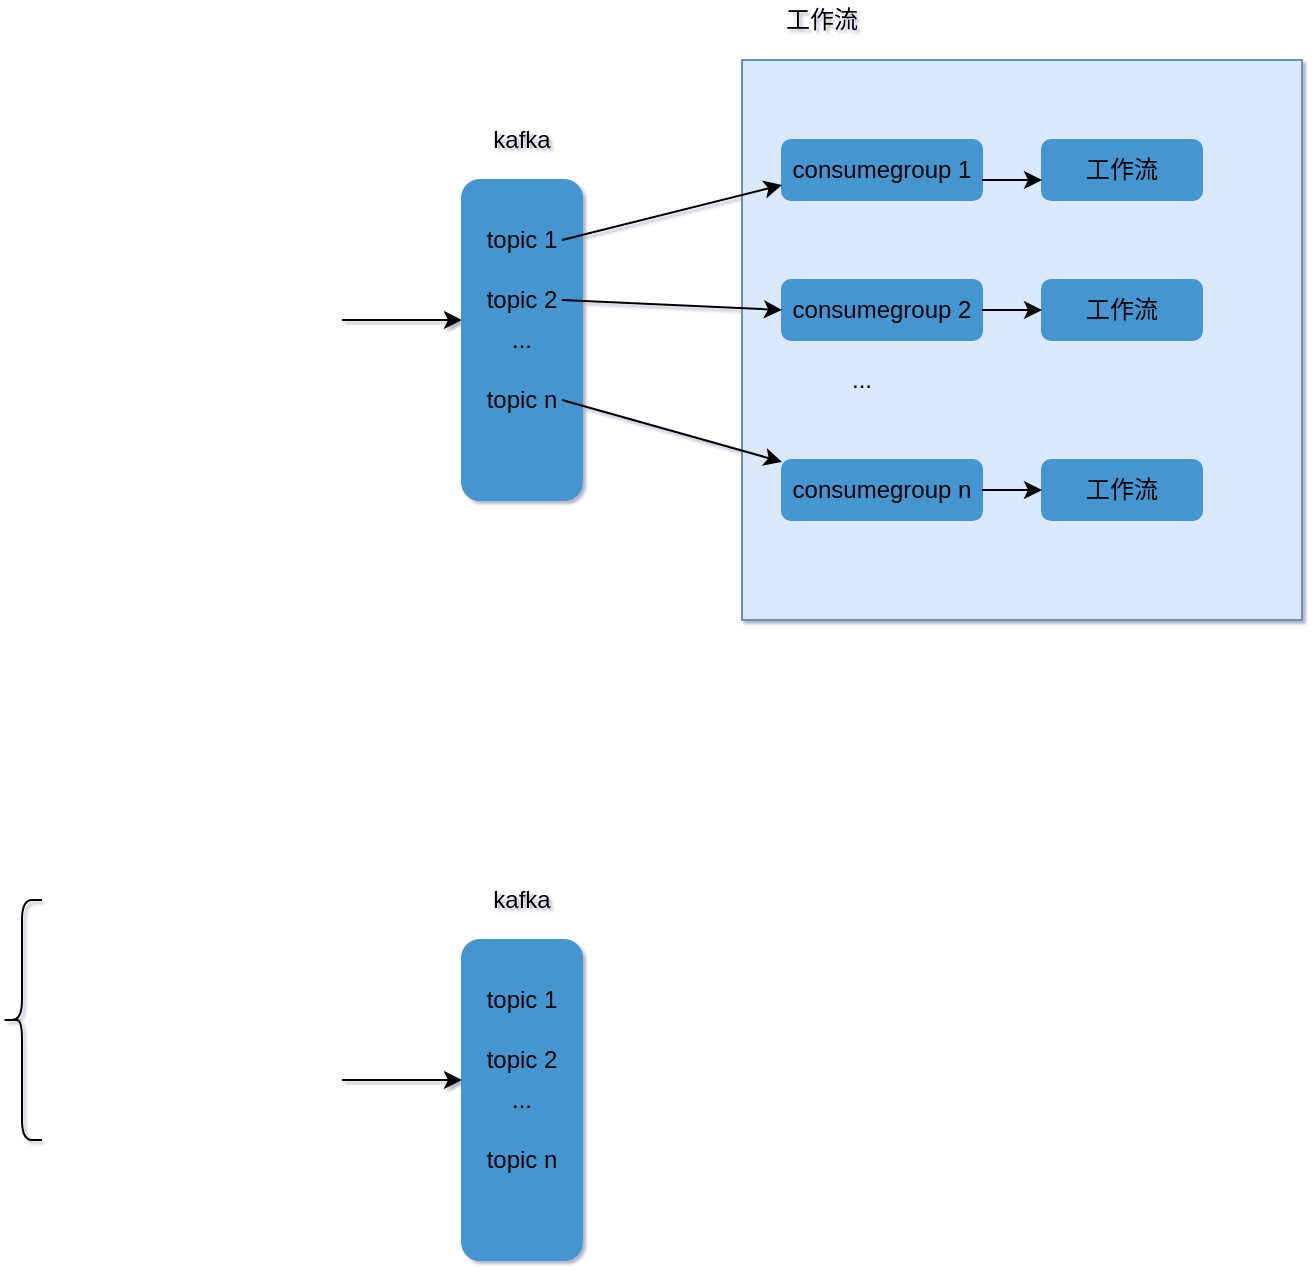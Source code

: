 <mxfile version="15.2.9" type="github">
  <diagram id="vLU0rWEBy6xxVMW2xJFH" name="Page-1">
    <mxGraphModel dx="2013" dy="707" grid="1" gridSize="10" guides="0" tooltips="1" connect="1" arrows="1" fold="1" page="1" pageScale="1" pageWidth="827" pageHeight="1169" background="#ffffff" math="0" shadow="1">
      <root>
        <mxCell id="0" />
        <mxCell id="1" parent="0" />
        <mxCell id="Qc7Q6d7yQ2ZTlaixi_YU-3" value="" style="endArrow=classic;html=1;" edge="1" parent="1">
          <mxGeometry width="50" height="50" relative="1" as="geometry">
            <mxPoint x="40" y="320" as="sourcePoint" />
            <mxPoint x="100" y="320" as="targetPoint" />
          </mxGeometry>
        </mxCell>
        <mxCell id="Qc7Q6d7yQ2ZTlaixi_YU-7" value="" style="shape=curlyBracket;whiteSpace=wrap;html=1;rounded=1;gradientColor=#99004D;" vertex="1" parent="1">
          <mxGeometry x="-130" y="610" width="20" height="120" as="geometry" />
        </mxCell>
        <mxCell id="Qc7Q6d7yQ2ZTlaixi_YU-9" value="" style="group" vertex="1" connectable="0" parent="1">
          <mxGeometry x="100" y="220" width="60" height="190" as="geometry" />
        </mxCell>
        <mxCell id="Qc7Q6d7yQ2ZTlaixi_YU-15" value="" style="group" vertex="1" connectable="0" parent="Qc7Q6d7yQ2ZTlaixi_YU-9">
          <mxGeometry width="60" height="190" as="geometry" />
        </mxCell>
        <mxCell id="Qc7Q6d7yQ2ZTlaixi_YU-21" value="&amp;nbsp;..." style="text;html=1;strokeColor=none;fillColor=none;align=center;verticalAlign=middle;whiteSpace=wrap;rounded=0;" vertex="1" parent="Qc7Q6d7yQ2ZTlaixi_YU-15">
          <mxGeometry x="10" y="100" width="40" height="20" as="geometry" />
        </mxCell>
        <mxCell id="Qc7Q6d7yQ2ZTlaixi_YU-24" value="" style="group" vertex="1" connectable="0" parent="Qc7Q6d7yQ2ZTlaixi_YU-15">
          <mxGeometry width="60" height="190" as="geometry" />
        </mxCell>
        <mxCell id="Qc7Q6d7yQ2ZTlaixi_YU-27" value="" style="group" vertex="1" connectable="0" parent="Qc7Q6d7yQ2ZTlaixi_YU-24">
          <mxGeometry width="60" height="190" as="geometry" />
        </mxCell>
        <mxCell id="Qc7Q6d7yQ2ZTlaixi_YU-4" value="" style="rounded=1;whiteSpace=wrap;html=1;fillColor=#4495d1;strokeColor=#4495D1;" vertex="1" parent="Qc7Q6d7yQ2ZTlaixi_YU-27">
          <mxGeometry y="30" width="60" height="160" as="geometry" />
        </mxCell>
        <mxCell id="Qc7Q6d7yQ2ZTlaixi_YU-8" value="kafka" style="text;html=1;strokeColor=none;fillColor=none;align=center;verticalAlign=middle;whiteSpace=wrap;rounded=0;" vertex="1" parent="Qc7Q6d7yQ2ZTlaixi_YU-27">
          <mxGeometry x="10" width="40" height="20" as="geometry" />
        </mxCell>
        <mxCell id="Qc7Q6d7yQ2ZTlaixi_YU-10" value="topic 1" style="text;html=1;strokeColor=none;fillColor=none;align=center;verticalAlign=middle;whiteSpace=wrap;rounded=0;" vertex="1" parent="Qc7Q6d7yQ2ZTlaixi_YU-27">
          <mxGeometry x="10" y="50" width="40" height="20" as="geometry" />
        </mxCell>
        <mxCell id="Qc7Q6d7yQ2ZTlaixi_YU-11" value="topic 2" style="text;html=1;strokeColor=none;fillColor=none;align=center;verticalAlign=middle;whiteSpace=wrap;rounded=0;" vertex="1" parent="Qc7Q6d7yQ2ZTlaixi_YU-27">
          <mxGeometry x="10" y="80" width="40" height="20" as="geometry" />
        </mxCell>
        <mxCell id="Qc7Q6d7yQ2ZTlaixi_YU-14" value="topic n" style="text;html=1;strokeColor=none;fillColor=none;align=center;verticalAlign=middle;whiteSpace=wrap;rounded=0;" vertex="1" parent="Qc7Q6d7yQ2ZTlaixi_YU-27">
          <mxGeometry x="10" y="130" width="40" height="20" as="geometry" />
        </mxCell>
        <mxCell id="Qc7Q6d7yQ2ZTlaixi_YU-26" value="..." style="text;html=1;strokeColor=none;fillColor=none;align=center;verticalAlign=middle;whiteSpace=wrap;rounded=0;" vertex="1" parent="Qc7Q6d7yQ2ZTlaixi_YU-27">
          <mxGeometry x="10" y="100" width="40" height="20" as="geometry" />
        </mxCell>
        <mxCell id="Qc7Q6d7yQ2ZTlaixi_YU-29" value="" style="whiteSpace=wrap;html=1;aspect=fixed;fillColor=#dae8fc;strokeColor=#6c8ebf;" vertex="1" parent="1">
          <mxGeometry x="240" y="190" width="280" height="280" as="geometry" />
        </mxCell>
        <mxCell id="Qc7Q6d7yQ2ZTlaixi_YU-30" value="工作流&lt;br&gt;" style="text;html=1;strokeColor=none;fillColor=none;align=center;verticalAlign=middle;whiteSpace=wrap;rounded=0;" vertex="1" parent="1">
          <mxGeometry x="260" y="160" width="40" height="20" as="geometry" />
        </mxCell>
        <mxCell id="Qc7Q6d7yQ2ZTlaixi_YU-31" value="consumegroup 1" style="rounded=1;whiteSpace=wrap;html=1;strokeColor=#4495D1;fillColor=#4495D1;" vertex="1" parent="1">
          <mxGeometry x="260" y="230" width="100" height="30" as="geometry" />
        </mxCell>
        <mxCell id="Qc7Q6d7yQ2ZTlaixi_YU-33" value="consumegroup 2" style="rounded=1;whiteSpace=wrap;html=1;strokeColor=#4495D1;fillColor=#4495D1;" vertex="1" parent="1">
          <mxGeometry x="260" y="300" width="100" height="30" as="geometry" />
        </mxCell>
        <mxCell id="Qc7Q6d7yQ2ZTlaixi_YU-34" value="consumegroup n" style="rounded=1;whiteSpace=wrap;html=1;strokeColor=#4495D1;fillColor=#4495D1;" vertex="1" parent="1">
          <mxGeometry x="260" y="390" width="100" height="30" as="geometry" />
        </mxCell>
        <mxCell id="Qc7Q6d7yQ2ZTlaixi_YU-35" value="..." style="text;html=1;strokeColor=none;fillColor=none;align=center;verticalAlign=middle;whiteSpace=wrap;rounded=0;" vertex="1" parent="1">
          <mxGeometry x="280" y="340" width="40" height="20" as="geometry" />
        </mxCell>
        <mxCell id="Qc7Q6d7yQ2ZTlaixi_YU-36" value="" style="endArrow=classic;html=1;entryX=0;entryY=0.75;entryDx=0;entryDy=0;exitX=1;exitY=0.5;exitDx=0;exitDy=0;" edge="1" parent="1" source="Qc7Q6d7yQ2ZTlaixi_YU-10" target="Qc7Q6d7yQ2ZTlaixi_YU-31">
          <mxGeometry width="50" height="50" relative="1" as="geometry">
            <mxPoint x="170" y="320" as="sourcePoint" />
            <mxPoint x="220" y="270" as="targetPoint" />
          </mxGeometry>
        </mxCell>
        <mxCell id="Qc7Q6d7yQ2ZTlaixi_YU-37" value="" style="endArrow=classic;html=1;exitX=1;exitY=0.5;exitDx=0;exitDy=0;entryX=0;entryY=0.5;entryDx=0;entryDy=0;" edge="1" parent="1" source="Qc7Q6d7yQ2ZTlaixi_YU-11" target="Qc7Q6d7yQ2ZTlaixi_YU-33">
          <mxGeometry width="50" height="50" relative="1" as="geometry">
            <mxPoint x="180" y="350" as="sourcePoint" />
            <mxPoint x="230" y="300" as="targetPoint" />
          </mxGeometry>
        </mxCell>
        <mxCell id="Qc7Q6d7yQ2ZTlaixi_YU-38" value="" style="endArrow=classic;html=1;exitX=1;exitY=0.5;exitDx=0;exitDy=0;" edge="1" parent="1" source="Qc7Q6d7yQ2ZTlaixi_YU-14" target="Qc7Q6d7yQ2ZTlaixi_YU-34">
          <mxGeometry width="50" height="50" relative="1" as="geometry">
            <mxPoint x="180" y="440" as="sourcePoint" />
            <mxPoint x="230" y="390" as="targetPoint" />
          </mxGeometry>
        </mxCell>
        <mxCell id="Qc7Q6d7yQ2ZTlaixi_YU-39" value="工作流" style="rounded=1;whiteSpace=wrap;html=1;strokeColor=#4495D1;fillColor=#4495D1;" vertex="1" parent="1">
          <mxGeometry x="390" y="230" width="80" height="30" as="geometry" />
        </mxCell>
        <mxCell id="Qc7Q6d7yQ2ZTlaixi_YU-42" value="工作流" style="rounded=1;whiteSpace=wrap;html=1;strokeColor=#4495D1;fillColor=#4495D1;" vertex="1" parent="1">
          <mxGeometry x="390" y="300" width="80" height="30" as="geometry" />
        </mxCell>
        <mxCell id="Qc7Q6d7yQ2ZTlaixi_YU-45" value="工作流" style="rounded=1;whiteSpace=wrap;html=1;strokeColor=#4495D1;fillColor=#4495D1;" vertex="1" parent="1">
          <mxGeometry x="390" y="390" width="80" height="30" as="geometry" />
        </mxCell>
        <mxCell id="Qc7Q6d7yQ2ZTlaixi_YU-46" value="" style="endArrow=classic;html=1;exitX=1;exitY=0.5;exitDx=0;exitDy=0;" edge="1" parent="1" source="Qc7Q6d7yQ2ZTlaixi_YU-34">
          <mxGeometry width="50" height="50" relative="1" as="geometry">
            <mxPoint x="360" y="440" as="sourcePoint" />
            <mxPoint x="390" y="405" as="targetPoint" />
          </mxGeometry>
        </mxCell>
        <mxCell id="Qc7Q6d7yQ2ZTlaixi_YU-47" value="" style="endArrow=classic;html=1;" edge="1" parent="1" source="Qc7Q6d7yQ2ZTlaixi_YU-33">
          <mxGeometry width="50" height="50" relative="1" as="geometry">
            <mxPoint x="360" y="365" as="sourcePoint" />
            <mxPoint x="390" y="315" as="targetPoint" />
          </mxGeometry>
        </mxCell>
        <mxCell id="Qc7Q6d7yQ2ZTlaixi_YU-48" value="" style="endArrow=classic;html=1;" edge="1" parent="1">
          <mxGeometry width="50" height="50" relative="1" as="geometry">
            <mxPoint x="360" y="250" as="sourcePoint" />
            <mxPoint x="390" y="250" as="targetPoint" />
          </mxGeometry>
        </mxCell>
        <mxCell id="Qc7Q6d7yQ2ZTlaixi_YU-49" value="" style="group" vertex="1" connectable="0" parent="1">
          <mxGeometry x="100" y="600" width="60" height="190" as="geometry" />
        </mxCell>
        <mxCell id="Qc7Q6d7yQ2ZTlaixi_YU-50" value="" style="group" vertex="1" connectable="0" parent="Qc7Q6d7yQ2ZTlaixi_YU-49">
          <mxGeometry width="60" height="190" as="geometry" />
        </mxCell>
        <mxCell id="Qc7Q6d7yQ2ZTlaixi_YU-51" value="&amp;nbsp;..." style="text;html=1;strokeColor=none;fillColor=none;align=center;verticalAlign=middle;whiteSpace=wrap;rounded=0;" vertex="1" parent="Qc7Q6d7yQ2ZTlaixi_YU-50">
          <mxGeometry x="10" y="100" width="40" height="20" as="geometry" />
        </mxCell>
        <mxCell id="Qc7Q6d7yQ2ZTlaixi_YU-52" value="" style="group" vertex="1" connectable="0" parent="Qc7Q6d7yQ2ZTlaixi_YU-50">
          <mxGeometry width="60" height="190" as="geometry" />
        </mxCell>
        <mxCell id="Qc7Q6d7yQ2ZTlaixi_YU-53" value="" style="group" vertex="1" connectable="0" parent="Qc7Q6d7yQ2ZTlaixi_YU-52">
          <mxGeometry width="60" height="190" as="geometry" />
        </mxCell>
        <mxCell id="Qc7Q6d7yQ2ZTlaixi_YU-54" value="" style="rounded=1;whiteSpace=wrap;html=1;fillColor=#4495d1;strokeColor=#4495D1;" vertex="1" parent="Qc7Q6d7yQ2ZTlaixi_YU-53">
          <mxGeometry y="30" width="60" height="160" as="geometry" />
        </mxCell>
        <mxCell id="Qc7Q6d7yQ2ZTlaixi_YU-55" value="kafka" style="text;html=1;strokeColor=none;fillColor=none;align=center;verticalAlign=middle;whiteSpace=wrap;rounded=0;" vertex="1" parent="Qc7Q6d7yQ2ZTlaixi_YU-53">
          <mxGeometry x="10" width="40" height="20" as="geometry" />
        </mxCell>
        <mxCell id="Qc7Q6d7yQ2ZTlaixi_YU-56" value="topic 1" style="text;html=1;strokeColor=none;fillColor=none;align=center;verticalAlign=middle;whiteSpace=wrap;rounded=0;" vertex="1" parent="Qc7Q6d7yQ2ZTlaixi_YU-53">
          <mxGeometry x="10" y="50" width="40" height="20" as="geometry" />
        </mxCell>
        <mxCell id="Qc7Q6d7yQ2ZTlaixi_YU-57" value="topic 2" style="text;html=1;strokeColor=none;fillColor=none;align=center;verticalAlign=middle;whiteSpace=wrap;rounded=0;" vertex="1" parent="Qc7Q6d7yQ2ZTlaixi_YU-53">
          <mxGeometry x="10" y="80" width="40" height="20" as="geometry" />
        </mxCell>
        <mxCell id="Qc7Q6d7yQ2ZTlaixi_YU-58" value="topic n" style="text;html=1;strokeColor=none;fillColor=none;align=center;verticalAlign=middle;whiteSpace=wrap;rounded=0;" vertex="1" parent="Qc7Q6d7yQ2ZTlaixi_YU-53">
          <mxGeometry x="10" y="130" width="40" height="20" as="geometry" />
        </mxCell>
        <mxCell id="Qc7Q6d7yQ2ZTlaixi_YU-59" value="..." style="text;html=1;strokeColor=none;fillColor=none;align=center;verticalAlign=middle;whiteSpace=wrap;rounded=0;" vertex="1" parent="Qc7Q6d7yQ2ZTlaixi_YU-53">
          <mxGeometry x="10" y="100" width="40" height="20" as="geometry" />
        </mxCell>
        <mxCell id="Qc7Q6d7yQ2ZTlaixi_YU-60" value="" style="endArrow=classic;html=1;" edge="1" parent="1">
          <mxGeometry width="50" height="50" relative="1" as="geometry">
            <mxPoint x="40" y="700" as="sourcePoint" />
            <mxPoint x="100" y="700" as="targetPoint" />
          </mxGeometry>
        </mxCell>
      </root>
    </mxGraphModel>
  </diagram>
</mxfile>
